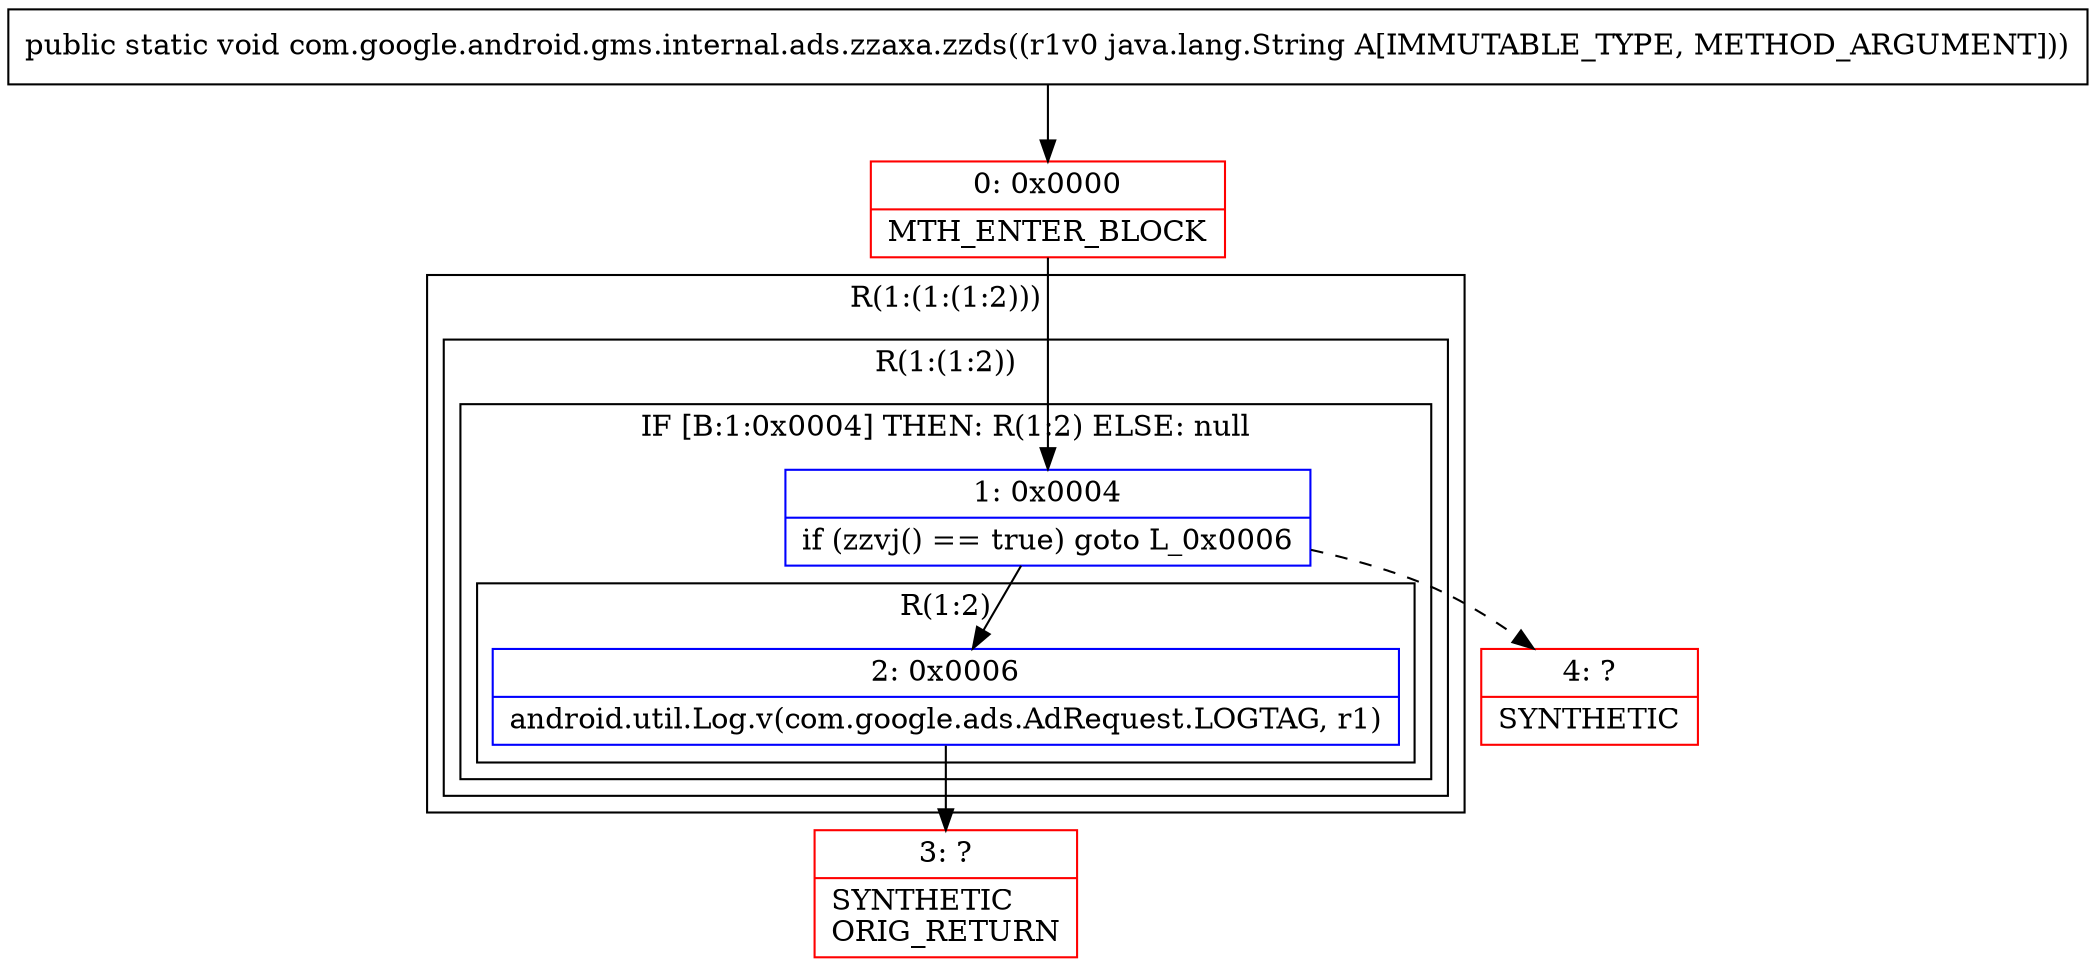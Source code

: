 digraph "CFG forcom.google.android.gms.internal.ads.zzaxa.zzds(Ljava\/lang\/String;)V" {
subgraph cluster_Region_1189282474 {
label = "R(1:(1:(1:2)))";
node [shape=record,color=blue];
subgraph cluster_Region_95135896 {
label = "R(1:(1:2))";
node [shape=record,color=blue];
subgraph cluster_IfRegion_1269810273 {
label = "IF [B:1:0x0004] THEN: R(1:2) ELSE: null";
node [shape=record,color=blue];
Node_1 [shape=record,label="{1\:\ 0x0004|if (zzvj() == true) goto L_0x0006\l}"];
subgraph cluster_Region_1380637740 {
label = "R(1:2)";
node [shape=record,color=blue];
Node_2 [shape=record,label="{2\:\ 0x0006|android.util.Log.v(com.google.ads.AdRequest.LOGTAG, r1)\l}"];
}
}
}
}
Node_0 [shape=record,color=red,label="{0\:\ 0x0000|MTH_ENTER_BLOCK\l}"];
Node_3 [shape=record,color=red,label="{3\:\ ?|SYNTHETIC\lORIG_RETURN\l}"];
Node_4 [shape=record,color=red,label="{4\:\ ?|SYNTHETIC\l}"];
MethodNode[shape=record,label="{public static void com.google.android.gms.internal.ads.zzaxa.zzds((r1v0 java.lang.String A[IMMUTABLE_TYPE, METHOD_ARGUMENT])) }"];
MethodNode -> Node_0;
Node_1 -> Node_2;
Node_1 -> Node_4[style=dashed];
Node_2 -> Node_3;
Node_0 -> Node_1;
}

